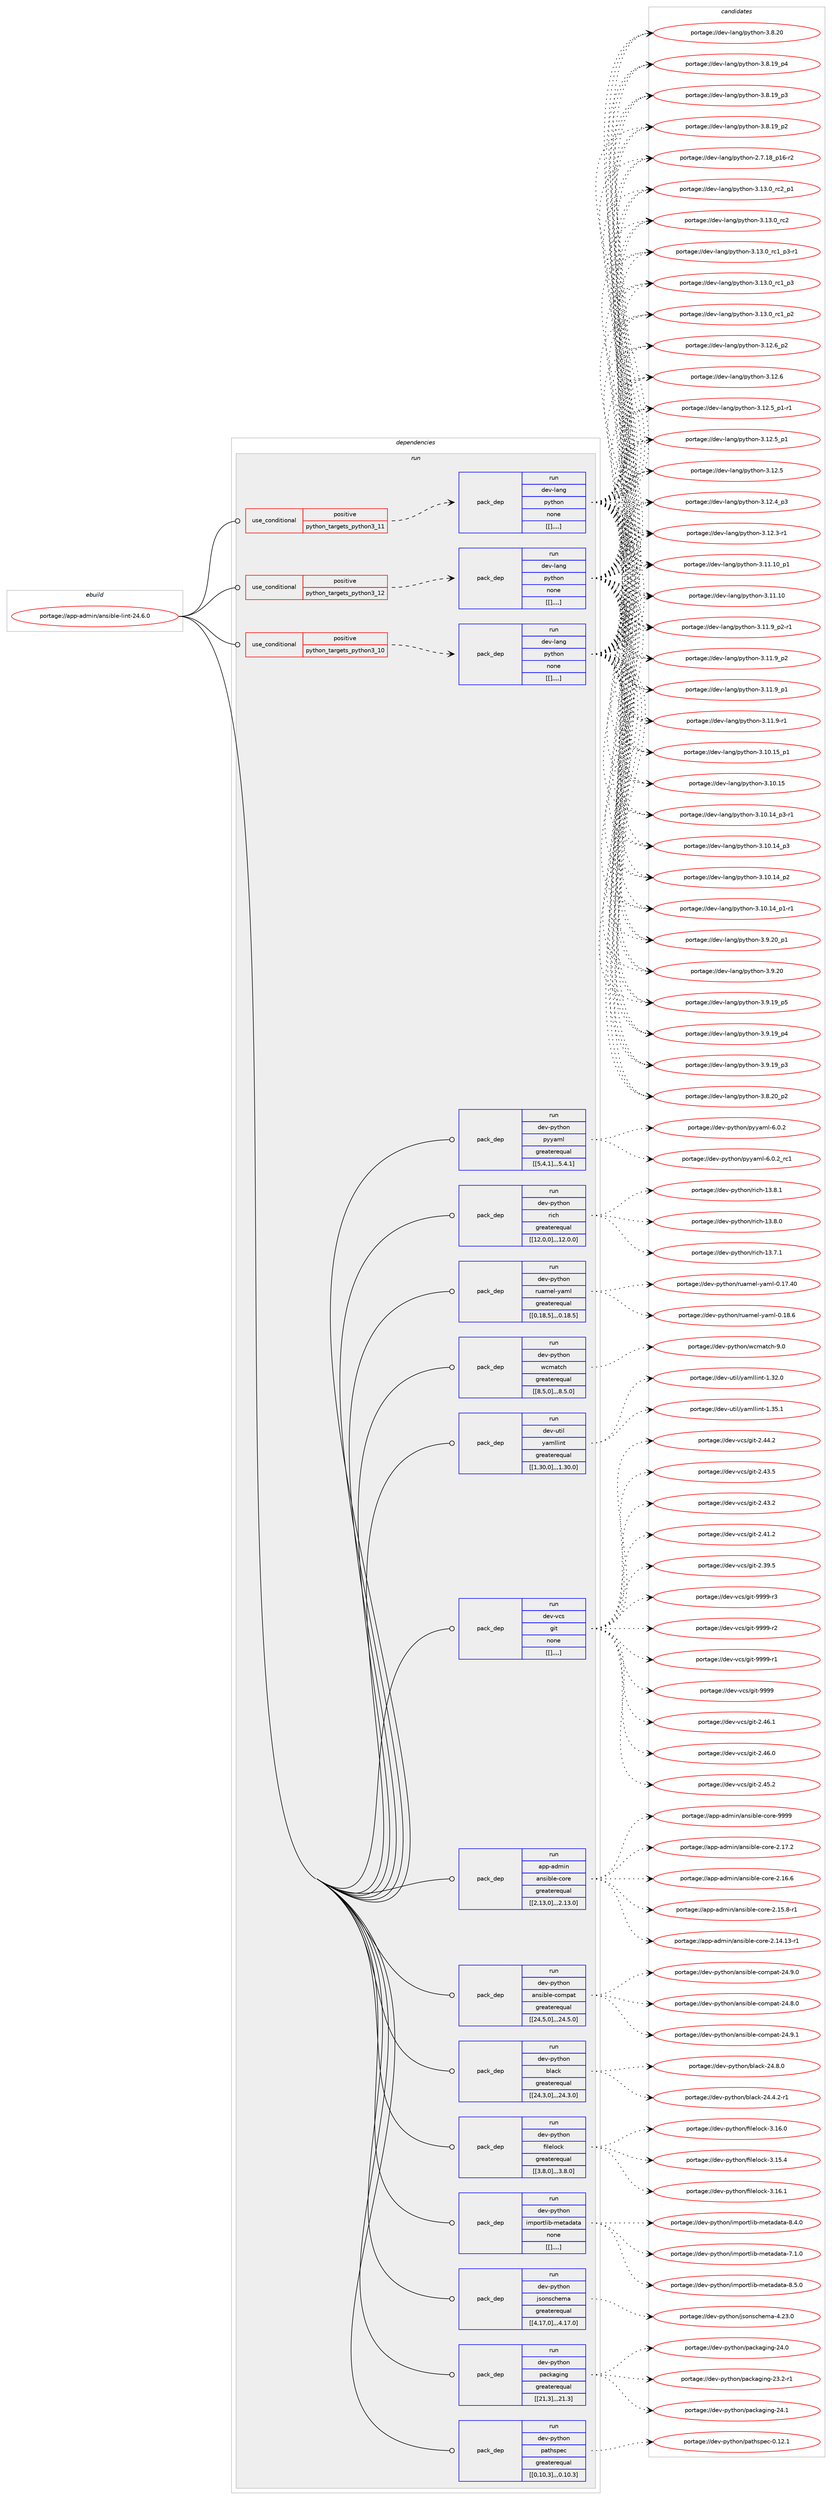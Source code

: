 digraph prolog {

# *************
# Graph options
# *************

newrank=true;
concentrate=true;
compound=true;
graph [rankdir=LR,fontname=Helvetica,fontsize=10,ranksep=1.5];#, ranksep=2.5, nodesep=0.2];
edge  [arrowhead=vee];
node  [fontname=Helvetica,fontsize=10];

# **********
# The ebuild
# **********

subgraph cluster_leftcol {
color=gray;
label=<<i>ebuild</i>>;
id [label="portage://app-admin/ansible-lint-24.6.0", color=red, width=4, href="../app-admin/ansible-lint-24.6.0.svg"];
}

# ****************
# The dependencies
# ****************

subgraph cluster_midcol {
color=gray;
label=<<i>dependencies</i>>;
subgraph cluster_compile {
fillcolor="#eeeeee";
style=filled;
label=<<i>compile</i>>;
}
subgraph cluster_compileandrun {
fillcolor="#eeeeee";
style=filled;
label=<<i>compile and run</i>>;
}
subgraph cluster_run {
fillcolor="#eeeeee";
style=filled;
label=<<i>run</i>>;
subgraph cond315 {
dependency1593 [label=<<TABLE BORDER="0" CELLBORDER="1" CELLSPACING="0" CELLPADDING="4"><TR><TD ROWSPAN="3" CELLPADDING="10">use_conditional</TD></TR><TR><TD>positive</TD></TR><TR><TD>python_targets_python3_10</TD></TR></TABLE>>, shape=none, color=red];
subgraph pack1275 {
dependency1594 [label=<<TABLE BORDER="0" CELLBORDER="1" CELLSPACING="0" CELLPADDING="4" WIDTH="220"><TR><TD ROWSPAN="6" CELLPADDING="30">pack_dep</TD></TR><TR><TD WIDTH="110">run</TD></TR><TR><TD>dev-lang</TD></TR><TR><TD>python</TD></TR><TR><TD>none</TD></TR><TR><TD>[[],,,,]</TD></TR></TABLE>>, shape=none, color=blue];
}
dependency1593:e -> dependency1594:w [weight=20,style="dashed",arrowhead="vee"];
}
id:e -> dependency1593:w [weight=20,style="solid",arrowhead="odot"];
subgraph cond316 {
dependency1595 [label=<<TABLE BORDER="0" CELLBORDER="1" CELLSPACING="0" CELLPADDING="4"><TR><TD ROWSPAN="3" CELLPADDING="10">use_conditional</TD></TR><TR><TD>positive</TD></TR><TR><TD>python_targets_python3_11</TD></TR></TABLE>>, shape=none, color=red];
subgraph pack1276 {
dependency1596 [label=<<TABLE BORDER="0" CELLBORDER="1" CELLSPACING="0" CELLPADDING="4" WIDTH="220"><TR><TD ROWSPAN="6" CELLPADDING="30">pack_dep</TD></TR><TR><TD WIDTH="110">run</TD></TR><TR><TD>dev-lang</TD></TR><TR><TD>python</TD></TR><TR><TD>none</TD></TR><TR><TD>[[],,,,]</TD></TR></TABLE>>, shape=none, color=blue];
}
dependency1595:e -> dependency1596:w [weight=20,style="dashed",arrowhead="vee"];
}
id:e -> dependency1595:w [weight=20,style="solid",arrowhead="odot"];
subgraph cond317 {
dependency1597 [label=<<TABLE BORDER="0" CELLBORDER="1" CELLSPACING="0" CELLPADDING="4"><TR><TD ROWSPAN="3" CELLPADDING="10">use_conditional</TD></TR><TR><TD>positive</TD></TR><TR><TD>python_targets_python3_12</TD></TR></TABLE>>, shape=none, color=red];
subgraph pack1277 {
dependency1598 [label=<<TABLE BORDER="0" CELLBORDER="1" CELLSPACING="0" CELLPADDING="4" WIDTH="220"><TR><TD ROWSPAN="6" CELLPADDING="30">pack_dep</TD></TR><TR><TD WIDTH="110">run</TD></TR><TR><TD>dev-lang</TD></TR><TR><TD>python</TD></TR><TR><TD>none</TD></TR><TR><TD>[[],,,,]</TD></TR></TABLE>>, shape=none, color=blue];
}
dependency1597:e -> dependency1598:w [weight=20,style="dashed",arrowhead="vee"];
}
id:e -> dependency1597:w [weight=20,style="solid",arrowhead="odot"];
subgraph pack1278 {
dependency1599 [label=<<TABLE BORDER="0" CELLBORDER="1" CELLSPACING="0" CELLPADDING="4" WIDTH="220"><TR><TD ROWSPAN="6" CELLPADDING="30">pack_dep</TD></TR><TR><TD WIDTH="110">run</TD></TR><TR><TD>app-admin</TD></TR><TR><TD>ansible-core</TD></TR><TR><TD>greaterequal</TD></TR><TR><TD>[[2,13,0],,,2.13.0]</TD></TR></TABLE>>, shape=none, color=blue];
}
id:e -> dependency1599:w [weight=20,style="solid",arrowhead="odot"];
subgraph pack1279 {
dependency1600 [label=<<TABLE BORDER="0" CELLBORDER="1" CELLSPACING="0" CELLPADDING="4" WIDTH="220"><TR><TD ROWSPAN="6" CELLPADDING="30">pack_dep</TD></TR><TR><TD WIDTH="110">run</TD></TR><TR><TD>dev-python</TD></TR><TR><TD>ansible-compat</TD></TR><TR><TD>greaterequal</TD></TR><TR><TD>[[24,5,0],,,24.5.0]</TD></TR></TABLE>>, shape=none, color=blue];
}
id:e -> dependency1600:w [weight=20,style="solid",arrowhead="odot"];
subgraph pack1280 {
dependency1601 [label=<<TABLE BORDER="0" CELLBORDER="1" CELLSPACING="0" CELLPADDING="4" WIDTH="220"><TR><TD ROWSPAN="6" CELLPADDING="30">pack_dep</TD></TR><TR><TD WIDTH="110">run</TD></TR><TR><TD>dev-python</TD></TR><TR><TD>black</TD></TR><TR><TD>greaterequal</TD></TR><TR><TD>[[24,3,0],,,24.3.0]</TD></TR></TABLE>>, shape=none, color=blue];
}
id:e -> dependency1601:w [weight=20,style="solid",arrowhead="odot"];
subgraph pack1281 {
dependency1602 [label=<<TABLE BORDER="0" CELLBORDER="1" CELLSPACING="0" CELLPADDING="4" WIDTH="220"><TR><TD ROWSPAN="6" CELLPADDING="30">pack_dep</TD></TR><TR><TD WIDTH="110">run</TD></TR><TR><TD>dev-python</TD></TR><TR><TD>filelock</TD></TR><TR><TD>greaterequal</TD></TR><TR><TD>[[3,8,0],,,3.8.0]</TD></TR></TABLE>>, shape=none, color=blue];
}
id:e -> dependency1602:w [weight=20,style="solid",arrowhead="odot"];
subgraph pack1282 {
dependency1603 [label=<<TABLE BORDER="0" CELLBORDER="1" CELLSPACING="0" CELLPADDING="4" WIDTH="220"><TR><TD ROWSPAN="6" CELLPADDING="30">pack_dep</TD></TR><TR><TD WIDTH="110">run</TD></TR><TR><TD>dev-python</TD></TR><TR><TD>importlib-metadata</TD></TR><TR><TD>none</TD></TR><TR><TD>[[],,,,]</TD></TR></TABLE>>, shape=none, color=blue];
}
id:e -> dependency1603:w [weight=20,style="solid",arrowhead="odot"];
subgraph pack1283 {
dependency1604 [label=<<TABLE BORDER="0" CELLBORDER="1" CELLSPACING="0" CELLPADDING="4" WIDTH="220"><TR><TD ROWSPAN="6" CELLPADDING="30">pack_dep</TD></TR><TR><TD WIDTH="110">run</TD></TR><TR><TD>dev-python</TD></TR><TR><TD>jsonschema</TD></TR><TR><TD>greaterequal</TD></TR><TR><TD>[[4,17,0],,,4.17.0]</TD></TR></TABLE>>, shape=none, color=blue];
}
id:e -> dependency1604:w [weight=20,style="solid",arrowhead="odot"];
subgraph pack1284 {
dependency1605 [label=<<TABLE BORDER="0" CELLBORDER="1" CELLSPACING="0" CELLPADDING="4" WIDTH="220"><TR><TD ROWSPAN="6" CELLPADDING="30">pack_dep</TD></TR><TR><TD WIDTH="110">run</TD></TR><TR><TD>dev-python</TD></TR><TR><TD>packaging</TD></TR><TR><TD>greaterequal</TD></TR><TR><TD>[[21,3],,,21.3]</TD></TR></TABLE>>, shape=none, color=blue];
}
id:e -> dependency1605:w [weight=20,style="solid",arrowhead="odot"];
subgraph pack1285 {
dependency1606 [label=<<TABLE BORDER="0" CELLBORDER="1" CELLSPACING="0" CELLPADDING="4" WIDTH="220"><TR><TD ROWSPAN="6" CELLPADDING="30">pack_dep</TD></TR><TR><TD WIDTH="110">run</TD></TR><TR><TD>dev-python</TD></TR><TR><TD>pathspec</TD></TR><TR><TD>greaterequal</TD></TR><TR><TD>[[0,10,3],,,0.10.3]</TD></TR></TABLE>>, shape=none, color=blue];
}
id:e -> dependency1606:w [weight=20,style="solid",arrowhead="odot"];
subgraph pack1286 {
dependency1607 [label=<<TABLE BORDER="0" CELLBORDER="1" CELLSPACING="0" CELLPADDING="4" WIDTH="220"><TR><TD ROWSPAN="6" CELLPADDING="30">pack_dep</TD></TR><TR><TD WIDTH="110">run</TD></TR><TR><TD>dev-python</TD></TR><TR><TD>pyyaml</TD></TR><TR><TD>greaterequal</TD></TR><TR><TD>[[5,4,1],,,5.4.1]</TD></TR></TABLE>>, shape=none, color=blue];
}
id:e -> dependency1607:w [weight=20,style="solid",arrowhead="odot"];
subgraph pack1287 {
dependency1608 [label=<<TABLE BORDER="0" CELLBORDER="1" CELLSPACING="0" CELLPADDING="4" WIDTH="220"><TR><TD ROWSPAN="6" CELLPADDING="30">pack_dep</TD></TR><TR><TD WIDTH="110">run</TD></TR><TR><TD>dev-python</TD></TR><TR><TD>rich</TD></TR><TR><TD>greaterequal</TD></TR><TR><TD>[[12,0,0],,,12.0.0]</TD></TR></TABLE>>, shape=none, color=blue];
}
id:e -> dependency1608:w [weight=20,style="solid",arrowhead="odot"];
subgraph pack1288 {
dependency1609 [label=<<TABLE BORDER="0" CELLBORDER="1" CELLSPACING="0" CELLPADDING="4" WIDTH="220"><TR><TD ROWSPAN="6" CELLPADDING="30">pack_dep</TD></TR><TR><TD WIDTH="110">run</TD></TR><TR><TD>dev-python</TD></TR><TR><TD>ruamel-yaml</TD></TR><TR><TD>greaterequal</TD></TR><TR><TD>[[0,18,5],,,0.18.5]</TD></TR></TABLE>>, shape=none, color=blue];
}
id:e -> dependency1609:w [weight=20,style="solid",arrowhead="odot"];
subgraph pack1289 {
dependency1610 [label=<<TABLE BORDER="0" CELLBORDER="1" CELLSPACING="0" CELLPADDING="4" WIDTH="220"><TR><TD ROWSPAN="6" CELLPADDING="30">pack_dep</TD></TR><TR><TD WIDTH="110">run</TD></TR><TR><TD>dev-python</TD></TR><TR><TD>wcmatch</TD></TR><TR><TD>greaterequal</TD></TR><TR><TD>[[8,5,0],,,8.5.0]</TD></TR></TABLE>>, shape=none, color=blue];
}
id:e -> dependency1610:w [weight=20,style="solid",arrowhead="odot"];
subgraph pack1290 {
dependency1611 [label=<<TABLE BORDER="0" CELLBORDER="1" CELLSPACING="0" CELLPADDING="4" WIDTH="220"><TR><TD ROWSPAN="6" CELLPADDING="30">pack_dep</TD></TR><TR><TD WIDTH="110">run</TD></TR><TR><TD>dev-util</TD></TR><TR><TD>yamllint</TD></TR><TR><TD>greaterequal</TD></TR><TR><TD>[[1,30,0],,,1.30.0]</TD></TR></TABLE>>, shape=none, color=blue];
}
id:e -> dependency1611:w [weight=20,style="solid",arrowhead="odot"];
subgraph pack1291 {
dependency1612 [label=<<TABLE BORDER="0" CELLBORDER="1" CELLSPACING="0" CELLPADDING="4" WIDTH="220"><TR><TD ROWSPAN="6" CELLPADDING="30">pack_dep</TD></TR><TR><TD WIDTH="110">run</TD></TR><TR><TD>dev-vcs</TD></TR><TR><TD>git</TD></TR><TR><TD>none</TD></TR><TR><TD>[[],,,,]</TD></TR></TABLE>>, shape=none, color=blue];
}
id:e -> dependency1612:w [weight=20,style="solid",arrowhead="odot"];
}
}

# **************
# The candidates
# **************

subgraph cluster_choices {
rank=same;
color=gray;
label=<<i>candidates</i>>;

subgraph choice1275 {
color=black;
nodesep=1;
choice100101118451089711010347112121116104111110455146495146489511499509511249 [label="portage://dev-lang/python-3.13.0_rc2_p1", color=red, width=4,href="../dev-lang/python-3.13.0_rc2_p1.svg"];
choice10010111845108971101034711212111610411111045514649514648951149950 [label="portage://dev-lang/python-3.13.0_rc2", color=red, width=4,href="../dev-lang/python-3.13.0_rc2.svg"];
choice1001011184510897110103471121211161041111104551464951464895114994995112514511449 [label="portage://dev-lang/python-3.13.0_rc1_p3-r1", color=red, width=4,href="../dev-lang/python-3.13.0_rc1_p3-r1.svg"];
choice100101118451089711010347112121116104111110455146495146489511499499511251 [label="portage://dev-lang/python-3.13.0_rc1_p3", color=red, width=4,href="../dev-lang/python-3.13.0_rc1_p3.svg"];
choice100101118451089711010347112121116104111110455146495146489511499499511250 [label="portage://dev-lang/python-3.13.0_rc1_p2", color=red, width=4,href="../dev-lang/python-3.13.0_rc1_p2.svg"];
choice100101118451089711010347112121116104111110455146495046549511250 [label="portage://dev-lang/python-3.12.6_p2", color=red, width=4,href="../dev-lang/python-3.12.6_p2.svg"];
choice10010111845108971101034711212111610411111045514649504654 [label="portage://dev-lang/python-3.12.6", color=red, width=4,href="../dev-lang/python-3.12.6.svg"];
choice1001011184510897110103471121211161041111104551464950465395112494511449 [label="portage://dev-lang/python-3.12.5_p1-r1", color=red, width=4,href="../dev-lang/python-3.12.5_p1-r1.svg"];
choice100101118451089711010347112121116104111110455146495046539511249 [label="portage://dev-lang/python-3.12.5_p1", color=red, width=4,href="../dev-lang/python-3.12.5_p1.svg"];
choice10010111845108971101034711212111610411111045514649504653 [label="portage://dev-lang/python-3.12.5", color=red, width=4,href="../dev-lang/python-3.12.5.svg"];
choice100101118451089711010347112121116104111110455146495046529511251 [label="portage://dev-lang/python-3.12.4_p3", color=red, width=4,href="../dev-lang/python-3.12.4_p3.svg"];
choice100101118451089711010347112121116104111110455146495046514511449 [label="portage://dev-lang/python-3.12.3-r1", color=red, width=4,href="../dev-lang/python-3.12.3-r1.svg"];
choice10010111845108971101034711212111610411111045514649494649489511249 [label="portage://dev-lang/python-3.11.10_p1", color=red, width=4,href="../dev-lang/python-3.11.10_p1.svg"];
choice1001011184510897110103471121211161041111104551464949464948 [label="portage://dev-lang/python-3.11.10", color=red, width=4,href="../dev-lang/python-3.11.10.svg"];
choice1001011184510897110103471121211161041111104551464949465795112504511449 [label="portage://dev-lang/python-3.11.9_p2-r1", color=red, width=4,href="../dev-lang/python-3.11.9_p2-r1.svg"];
choice100101118451089711010347112121116104111110455146494946579511250 [label="portage://dev-lang/python-3.11.9_p2", color=red, width=4,href="../dev-lang/python-3.11.9_p2.svg"];
choice100101118451089711010347112121116104111110455146494946579511249 [label="portage://dev-lang/python-3.11.9_p1", color=red, width=4,href="../dev-lang/python-3.11.9_p1.svg"];
choice100101118451089711010347112121116104111110455146494946574511449 [label="portage://dev-lang/python-3.11.9-r1", color=red, width=4,href="../dev-lang/python-3.11.9-r1.svg"];
choice10010111845108971101034711212111610411111045514649484649539511249 [label="portage://dev-lang/python-3.10.15_p1", color=red, width=4,href="../dev-lang/python-3.10.15_p1.svg"];
choice1001011184510897110103471121211161041111104551464948464953 [label="portage://dev-lang/python-3.10.15", color=red, width=4,href="../dev-lang/python-3.10.15.svg"];
choice100101118451089711010347112121116104111110455146494846495295112514511449 [label="portage://dev-lang/python-3.10.14_p3-r1", color=red, width=4,href="../dev-lang/python-3.10.14_p3-r1.svg"];
choice10010111845108971101034711212111610411111045514649484649529511251 [label="portage://dev-lang/python-3.10.14_p3", color=red, width=4,href="../dev-lang/python-3.10.14_p3.svg"];
choice10010111845108971101034711212111610411111045514649484649529511250 [label="portage://dev-lang/python-3.10.14_p2", color=red, width=4,href="../dev-lang/python-3.10.14_p2.svg"];
choice100101118451089711010347112121116104111110455146494846495295112494511449 [label="portage://dev-lang/python-3.10.14_p1-r1", color=red, width=4,href="../dev-lang/python-3.10.14_p1-r1.svg"];
choice100101118451089711010347112121116104111110455146574650489511249 [label="portage://dev-lang/python-3.9.20_p1", color=red, width=4,href="../dev-lang/python-3.9.20_p1.svg"];
choice10010111845108971101034711212111610411111045514657465048 [label="portage://dev-lang/python-3.9.20", color=red, width=4,href="../dev-lang/python-3.9.20.svg"];
choice100101118451089711010347112121116104111110455146574649579511253 [label="portage://dev-lang/python-3.9.19_p5", color=red, width=4,href="../dev-lang/python-3.9.19_p5.svg"];
choice100101118451089711010347112121116104111110455146574649579511252 [label="portage://dev-lang/python-3.9.19_p4", color=red, width=4,href="../dev-lang/python-3.9.19_p4.svg"];
choice100101118451089711010347112121116104111110455146574649579511251 [label="portage://dev-lang/python-3.9.19_p3", color=red, width=4,href="../dev-lang/python-3.9.19_p3.svg"];
choice100101118451089711010347112121116104111110455146564650489511250 [label="portage://dev-lang/python-3.8.20_p2", color=red, width=4,href="../dev-lang/python-3.8.20_p2.svg"];
choice10010111845108971101034711212111610411111045514656465048 [label="portage://dev-lang/python-3.8.20", color=red, width=4,href="../dev-lang/python-3.8.20.svg"];
choice100101118451089711010347112121116104111110455146564649579511252 [label="portage://dev-lang/python-3.8.19_p4", color=red, width=4,href="../dev-lang/python-3.8.19_p4.svg"];
choice100101118451089711010347112121116104111110455146564649579511251 [label="portage://dev-lang/python-3.8.19_p3", color=red, width=4,href="../dev-lang/python-3.8.19_p3.svg"];
choice100101118451089711010347112121116104111110455146564649579511250 [label="portage://dev-lang/python-3.8.19_p2", color=red, width=4,href="../dev-lang/python-3.8.19_p2.svg"];
choice100101118451089711010347112121116104111110455046554649569511249544511450 [label="portage://dev-lang/python-2.7.18_p16-r2", color=red, width=4,href="../dev-lang/python-2.7.18_p16-r2.svg"];
dependency1594:e -> choice100101118451089711010347112121116104111110455146495146489511499509511249:w [style=dotted,weight="100"];
dependency1594:e -> choice10010111845108971101034711212111610411111045514649514648951149950:w [style=dotted,weight="100"];
dependency1594:e -> choice1001011184510897110103471121211161041111104551464951464895114994995112514511449:w [style=dotted,weight="100"];
dependency1594:e -> choice100101118451089711010347112121116104111110455146495146489511499499511251:w [style=dotted,weight="100"];
dependency1594:e -> choice100101118451089711010347112121116104111110455146495146489511499499511250:w [style=dotted,weight="100"];
dependency1594:e -> choice100101118451089711010347112121116104111110455146495046549511250:w [style=dotted,weight="100"];
dependency1594:e -> choice10010111845108971101034711212111610411111045514649504654:w [style=dotted,weight="100"];
dependency1594:e -> choice1001011184510897110103471121211161041111104551464950465395112494511449:w [style=dotted,weight="100"];
dependency1594:e -> choice100101118451089711010347112121116104111110455146495046539511249:w [style=dotted,weight="100"];
dependency1594:e -> choice10010111845108971101034711212111610411111045514649504653:w [style=dotted,weight="100"];
dependency1594:e -> choice100101118451089711010347112121116104111110455146495046529511251:w [style=dotted,weight="100"];
dependency1594:e -> choice100101118451089711010347112121116104111110455146495046514511449:w [style=dotted,weight="100"];
dependency1594:e -> choice10010111845108971101034711212111610411111045514649494649489511249:w [style=dotted,weight="100"];
dependency1594:e -> choice1001011184510897110103471121211161041111104551464949464948:w [style=dotted,weight="100"];
dependency1594:e -> choice1001011184510897110103471121211161041111104551464949465795112504511449:w [style=dotted,weight="100"];
dependency1594:e -> choice100101118451089711010347112121116104111110455146494946579511250:w [style=dotted,weight="100"];
dependency1594:e -> choice100101118451089711010347112121116104111110455146494946579511249:w [style=dotted,weight="100"];
dependency1594:e -> choice100101118451089711010347112121116104111110455146494946574511449:w [style=dotted,weight="100"];
dependency1594:e -> choice10010111845108971101034711212111610411111045514649484649539511249:w [style=dotted,weight="100"];
dependency1594:e -> choice1001011184510897110103471121211161041111104551464948464953:w [style=dotted,weight="100"];
dependency1594:e -> choice100101118451089711010347112121116104111110455146494846495295112514511449:w [style=dotted,weight="100"];
dependency1594:e -> choice10010111845108971101034711212111610411111045514649484649529511251:w [style=dotted,weight="100"];
dependency1594:e -> choice10010111845108971101034711212111610411111045514649484649529511250:w [style=dotted,weight="100"];
dependency1594:e -> choice100101118451089711010347112121116104111110455146494846495295112494511449:w [style=dotted,weight="100"];
dependency1594:e -> choice100101118451089711010347112121116104111110455146574650489511249:w [style=dotted,weight="100"];
dependency1594:e -> choice10010111845108971101034711212111610411111045514657465048:w [style=dotted,weight="100"];
dependency1594:e -> choice100101118451089711010347112121116104111110455146574649579511253:w [style=dotted,weight="100"];
dependency1594:e -> choice100101118451089711010347112121116104111110455146574649579511252:w [style=dotted,weight="100"];
dependency1594:e -> choice100101118451089711010347112121116104111110455146574649579511251:w [style=dotted,weight="100"];
dependency1594:e -> choice100101118451089711010347112121116104111110455146564650489511250:w [style=dotted,weight="100"];
dependency1594:e -> choice10010111845108971101034711212111610411111045514656465048:w [style=dotted,weight="100"];
dependency1594:e -> choice100101118451089711010347112121116104111110455146564649579511252:w [style=dotted,weight="100"];
dependency1594:e -> choice100101118451089711010347112121116104111110455146564649579511251:w [style=dotted,weight="100"];
dependency1594:e -> choice100101118451089711010347112121116104111110455146564649579511250:w [style=dotted,weight="100"];
dependency1594:e -> choice100101118451089711010347112121116104111110455046554649569511249544511450:w [style=dotted,weight="100"];
}
subgraph choice1276 {
color=black;
nodesep=1;
choice100101118451089711010347112121116104111110455146495146489511499509511249 [label="portage://dev-lang/python-3.13.0_rc2_p1", color=red, width=4,href="../dev-lang/python-3.13.0_rc2_p1.svg"];
choice10010111845108971101034711212111610411111045514649514648951149950 [label="portage://dev-lang/python-3.13.0_rc2", color=red, width=4,href="../dev-lang/python-3.13.0_rc2.svg"];
choice1001011184510897110103471121211161041111104551464951464895114994995112514511449 [label="portage://dev-lang/python-3.13.0_rc1_p3-r1", color=red, width=4,href="../dev-lang/python-3.13.0_rc1_p3-r1.svg"];
choice100101118451089711010347112121116104111110455146495146489511499499511251 [label="portage://dev-lang/python-3.13.0_rc1_p3", color=red, width=4,href="../dev-lang/python-3.13.0_rc1_p3.svg"];
choice100101118451089711010347112121116104111110455146495146489511499499511250 [label="portage://dev-lang/python-3.13.0_rc1_p2", color=red, width=4,href="../dev-lang/python-3.13.0_rc1_p2.svg"];
choice100101118451089711010347112121116104111110455146495046549511250 [label="portage://dev-lang/python-3.12.6_p2", color=red, width=4,href="../dev-lang/python-3.12.6_p2.svg"];
choice10010111845108971101034711212111610411111045514649504654 [label="portage://dev-lang/python-3.12.6", color=red, width=4,href="../dev-lang/python-3.12.6.svg"];
choice1001011184510897110103471121211161041111104551464950465395112494511449 [label="portage://dev-lang/python-3.12.5_p1-r1", color=red, width=4,href="../dev-lang/python-3.12.5_p1-r1.svg"];
choice100101118451089711010347112121116104111110455146495046539511249 [label="portage://dev-lang/python-3.12.5_p1", color=red, width=4,href="../dev-lang/python-3.12.5_p1.svg"];
choice10010111845108971101034711212111610411111045514649504653 [label="portage://dev-lang/python-3.12.5", color=red, width=4,href="../dev-lang/python-3.12.5.svg"];
choice100101118451089711010347112121116104111110455146495046529511251 [label="portage://dev-lang/python-3.12.4_p3", color=red, width=4,href="../dev-lang/python-3.12.4_p3.svg"];
choice100101118451089711010347112121116104111110455146495046514511449 [label="portage://dev-lang/python-3.12.3-r1", color=red, width=4,href="../dev-lang/python-3.12.3-r1.svg"];
choice10010111845108971101034711212111610411111045514649494649489511249 [label="portage://dev-lang/python-3.11.10_p1", color=red, width=4,href="../dev-lang/python-3.11.10_p1.svg"];
choice1001011184510897110103471121211161041111104551464949464948 [label="portage://dev-lang/python-3.11.10", color=red, width=4,href="../dev-lang/python-3.11.10.svg"];
choice1001011184510897110103471121211161041111104551464949465795112504511449 [label="portage://dev-lang/python-3.11.9_p2-r1", color=red, width=4,href="../dev-lang/python-3.11.9_p2-r1.svg"];
choice100101118451089711010347112121116104111110455146494946579511250 [label="portage://dev-lang/python-3.11.9_p2", color=red, width=4,href="../dev-lang/python-3.11.9_p2.svg"];
choice100101118451089711010347112121116104111110455146494946579511249 [label="portage://dev-lang/python-3.11.9_p1", color=red, width=4,href="../dev-lang/python-3.11.9_p1.svg"];
choice100101118451089711010347112121116104111110455146494946574511449 [label="portage://dev-lang/python-3.11.9-r1", color=red, width=4,href="../dev-lang/python-3.11.9-r1.svg"];
choice10010111845108971101034711212111610411111045514649484649539511249 [label="portage://dev-lang/python-3.10.15_p1", color=red, width=4,href="../dev-lang/python-3.10.15_p1.svg"];
choice1001011184510897110103471121211161041111104551464948464953 [label="portage://dev-lang/python-3.10.15", color=red, width=4,href="../dev-lang/python-3.10.15.svg"];
choice100101118451089711010347112121116104111110455146494846495295112514511449 [label="portage://dev-lang/python-3.10.14_p3-r1", color=red, width=4,href="../dev-lang/python-3.10.14_p3-r1.svg"];
choice10010111845108971101034711212111610411111045514649484649529511251 [label="portage://dev-lang/python-3.10.14_p3", color=red, width=4,href="../dev-lang/python-3.10.14_p3.svg"];
choice10010111845108971101034711212111610411111045514649484649529511250 [label="portage://dev-lang/python-3.10.14_p2", color=red, width=4,href="../dev-lang/python-3.10.14_p2.svg"];
choice100101118451089711010347112121116104111110455146494846495295112494511449 [label="portage://dev-lang/python-3.10.14_p1-r1", color=red, width=4,href="../dev-lang/python-3.10.14_p1-r1.svg"];
choice100101118451089711010347112121116104111110455146574650489511249 [label="portage://dev-lang/python-3.9.20_p1", color=red, width=4,href="../dev-lang/python-3.9.20_p1.svg"];
choice10010111845108971101034711212111610411111045514657465048 [label="portage://dev-lang/python-3.9.20", color=red, width=4,href="../dev-lang/python-3.9.20.svg"];
choice100101118451089711010347112121116104111110455146574649579511253 [label="portage://dev-lang/python-3.9.19_p5", color=red, width=4,href="../dev-lang/python-3.9.19_p5.svg"];
choice100101118451089711010347112121116104111110455146574649579511252 [label="portage://dev-lang/python-3.9.19_p4", color=red, width=4,href="../dev-lang/python-3.9.19_p4.svg"];
choice100101118451089711010347112121116104111110455146574649579511251 [label="portage://dev-lang/python-3.9.19_p3", color=red, width=4,href="../dev-lang/python-3.9.19_p3.svg"];
choice100101118451089711010347112121116104111110455146564650489511250 [label="portage://dev-lang/python-3.8.20_p2", color=red, width=4,href="../dev-lang/python-3.8.20_p2.svg"];
choice10010111845108971101034711212111610411111045514656465048 [label="portage://dev-lang/python-3.8.20", color=red, width=4,href="../dev-lang/python-3.8.20.svg"];
choice100101118451089711010347112121116104111110455146564649579511252 [label="portage://dev-lang/python-3.8.19_p4", color=red, width=4,href="../dev-lang/python-3.8.19_p4.svg"];
choice100101118451089711010347112121116104111110455146564649579511251 [label="portage://dev-lang/python-3.8.19_p3", color=red, width=4,href="../dev-lang/python-3.8.19_p3.svg"];
choice100101118451089711010347112121116104111110455146564649579511250 [label="portage://dev-lang/python-3.8.19_p2", color=red, width=4,href="../dev-lang/python-3.8.19_p2.svg"];
choice100101118451089711010347112121116104111110455046554649569511249544511450 [label="portage://dev-lang/python-2.7.18_p16-r2", color=red, width=4,href="../dev-lang/python-2.7.18_p16-r2.svg"];
dependency1596:e -> choice100101118451089711010347112121116104111110455146495146489511499509511249:w [style=dotted,weight="100"];
dependency1596:e -> choice10010111845108971101034711212111610411111045514649514648951149950:w [style=dotted,weight="100"];
dependency1596:e -> choice1001011184510897110103471121211161041111104551464951464895114994995112514511449:w [style=dotted,weight="100"];
dependency1596:e -> choice100101118451089711010347112121116104111110455146495146489511499499511251:w [style=dotted,weight="100"];
dependency1596:e -> choice100101118451089711010347112121116104111110455146495146489511499499511250:w [style=dotted,weight="100"];
dependency1596:e -> choice100101118451089711010347112121116104111110455146495046549511250:w [style=dotted,weight="100"];
dependency1596:e -> choice10010111845108971101034711212111610411111045514649504654:w [style=dotted,weight="100"];
dependency1596:e -> choice1001011184510897110103471121211161041111104551464950465395112494511449:w [style=dotted,weight="100"];
dependency1596:e -> choice100101118451089711010347112121116104111110455146495046539511249:w [style=dotted,weight="100"];
dependency1596:e -> choice10010111845108971101034711212111610411111045514649504653:w [style=dotted,weight="100"];
dependency1596:e -> choice100101118451089711010347112121116104111110455146495046529511251:w [style=dotted,weight="100"];
dependency1596:e -> choice100101118451089711010347112121116104111110455146495046514511449:w [style=dotted,weight="100"];
dependency1596:e -> choice10010111845108971101034711212111610411111045514649494649489511249:w [style=dotted,weight="100"];
dependency1596:e -> choice1001011184510897110103471121211161041111104551464949464948:w [style=dotted,weight="100"];
dependency1596:e -> choice1001011184510897110103471121211161041111104551464949465795112504511449:w [style=dotted,weight="100"];
dependency1596:e -> choice100101118451089711010347112121116104111110455146494946579511250:w [style=dotted,weight="100"];
dependency1596:e -> choice100101118451089711010347112121116104111110455146494946579511249:w [style=dotted,weight="100"];
dependency1596:e -> choice100101118451089711010347112121116104111110455146494946574511449:w [style=dotted,weight="100"];
dependency1596:e -> choice10010111845108971101034711212111610411111045514649484649539511249:w [style=dotted,weight="100"];
dependency1596:e -> choice1001011184510897110103471121211161041111104551464948464953:w [style=dotted,weight="100"];
dependency1596:e -> choice100101118451089711010347112121116104111110455146494846495295112514511449:w [style=dotted,weight="100"];
dependency1596:e -> choice10010111845108971101034711212111610411111045514649484649529511251:w [style=dotted,weight="100"];
dependency1596:e -> choice10010111845108971101034711212111610411111045514649484649529511250:w [style=dotted,weight="100"];
dependency1596:e -> choice100101118451089711010347112121116104111110455146494846495295112494511449:w [style=dotted,weight="100"];
dependency1596:e -> choice100101118451089711010347112121116104111110455146574650489511249:w [style=dotted,weight="100"];
dependency1596:e -> choice10010111845108971101034711212111610411111045514657465048:w [style=dotted,weight="100"];
dependency1596:e -> choice100101118451089711010347112121116104111110455146574649579511253:w [style=dotted,weight="100"];
dependency1596:e -> choice100101118451089711010347112121116104111110455146574649579511252:w [style=dotted,weight="100"];
dependency1596:e -> choice100101118451089711010347112121116104111110455146574649579511251:w [style=dotted,weight="100"];
dependency1596:e -> choice100101118451089711010347112121116104111110455146564650489511250:w [style=dotted,weight="100"];
dependency1596:e -> choice10010111845108971101034711212111610411111045514656465048:w [style=dotted,weight="100"];
dependency1596:e -> choice100101118451089711010347112121116104111110455146564649579511252:w [style=dotted,weight="100"];
dependency1596:e -> choice100101118451089711010347112121116104111110455146564649579511251:w [style=dotted,weight="100"];
dependency1596:e -> choice100101118451089711010347112121116104111110455146564649579511250:w [style=dotted,weight="100"];
dependency1596:e -> choice100101118451089711010347112121116104111110455046554649569511249544511450:w [style=dotted,weight="100"];
}
subgraph choice1277 {
color=black;
nodesep=1;
choice100101118451089711010347112121116104111110455146495146489511499509511249 [label="portage://dev-lang/python-3.13.0_rc2_p1", color=red, width=4,href="../dev-lang/python-3.13.0_rc2_p1.svg"];
choice10010111845108971101034711212111610411111045514649514648951149950 [label="portage://dev-lang/python-3.13.0_rc2", color=red, width=4,href="../dev-lang/python-3.13.0_rc2.svg"];
choice1001011184510897110103471121211161041111104551464951464895114994995112514511449 [label="portage://dev-lang/python-3.13.0_rc1_p3-r1", color=red, width=4,href="../dev-lang/python-3.13.0_rc1_p3-r1.svg"];
choice100101118451089711010347112121116104111110455146495146489511499499511251 [label="portage://dev-lang/python-3.13.0_rc1_p3", color=red, width=4,href="../dev-lang/python-3.13.0_rc1_p3.svg"];
choice100101118451089711010347112121116104111110455146495146489511499499511250 [label="portage://dev-lang/python-3.13.0_rc1_p2", color=red, width=4,href="../dev-lang/python-3.13.0_rc1_p2.svg"];
choice100101118451089711010347112121116104111110455146495046549511250 [label="portage://dev-lang/python-3.12.6_p2", color=red, width=4,href="../dev-lang/python-3.12.6_p2.svg"];
choice10010111845108971101034711212111610411111045514649504654 [label="portage://dev-lang/python-3.12.6", color=red, width=4,href="../dev-lang/python-3.12.6.svg"];
choice1001011184510897110103471121211161041111104551464950465395112494511449 [label="portage://dev-lang/python-3.12.5_p1-r1", color=red, width=4,href="../dev-lang/python-3.12.5_p1-r1.svg"];
choice100101118451089711010347112121116104111110455146495046539511249 [label="portage://dev-lang/python-3.12.5_p1", color=red, width=4,href="../dev-lang/python-3.12.5_p1.svg"];
choice10010111845108971101034711212111610411111045514649504653 [label="portage://dev-lang/python-3.12.5", color=red, width=4,href="../dev-lang/python-3.12.5.svg"];
choice100101118451089711010347112121116104111110455146495046529511251 [label="portage://dev-lang/python-3.12.4_p3", color=red, width=4,href="../dev-lang/python-3.12.4_p3.svg"];
choice100101118451089711010347112121116104111110455146495046514511449 [label="portage://dev-lang/python-3.12.3-r1", color=red, width=4,href="../dev-lang/python-3.12.3-r1.svg"];
choice10010111845108971101034711212111610411111045514649494649489511249 [label="portage://dev-lang/python-3.11.10_p1", color=red, width=4,href="../dev-lang/python-3.11.10_p1.svg"];
choice1001011184510897110103471121211161041111104551464949464948 [label="portage://dev-lang/python-3.11.10", color=red, width=4,href="../dev-lang/python-3.11.10.svg"];
choice1001011184510897110103471121211161041111104551464949465795112504511449 [label="portage://dev-lang/python-3.11.9_p2-r1", color=red, width=4,href="../dev-lang/python-3.11.9_p2-r1.svg"];
choice100101118451089711010347112121116104111110455146494946579511250 [label="portage://dev-lang/python-3.11.9_p2", color=red, width=4,href="../dev-lang/python-3.11.9_p2.svg"];
choice100101118451089711010347112121116104111110455146494946579511249 [label="portage://dev-lang/python-3.11.9_p1", color=red, width=4,href="../dev-lang/python-3.11.9_p1.svg"];
choice100101118451089711010347112121116104111110455146494946574511449 [label="portage://dev-lang/python-3.11.9-r1", color=red, width=4,href="../dev-lang/python-3.11.9-r1.svg"];
choice10010111845108971101034711212111610411111045514649484649539511249 [label="portage://dev-lang/python-3.10.15_p1", color=red, width=4,href="../dev-lang/python-3.10.15_p1.svg"];
choice1001011184510897110103471121211161041111104551464948464953 [label="portage://dev-lang/python-3.10.15", color=red, width=4,href="../dev-lang/python-3.10.15.svg"];
choice100101118451089711010347112121116104111110455146494846495295112514511449 [label="portage://dev-lang/python-3.10.14_p3-r1", color=red, width=4,href="../dev-lang/python-3.10.14_p3-r1.svg"];
choice10010111845108971101034711212111610411111045514649484649529511251 [label="portage://dev-lang/python-3.10.14_p3", color=red, width=4,href="../dev-lang/python-3.10.14_p3.svg"];
choice10010111845108971101034711212111610411111045514649484649529511250 [label="portage://dev-lang/python-3.10.14_p2", color=red, width=4,href="../dev-lang/python-3.10.14_p2.svg"];
choice100101118451089711010347112121116104111110455146494846495295112494511449 [label="portage://dev-lang/python-3.10.14_p1-r1", color=red, width=4,href="../dev-lang/python-3.10.14_p1-r1.svg"];
choice100101118451089711010347112121116104111110455146574650489511249 [label="portage://dev-lang/python-3.9.20_p1", color=red, width=4,href="../dev-lang/python-3.9.20_p1.svg"];
choice10010111845108971101034711212111610411111045514657465048 [label="portage://dev-lang/python-3.9.20", color=red, width=4,href="../dev-lang/python-3.9.20.svg"];
choice100101118451089711010347112121116104111110455146574649579511253 [label="portage://dev-lang/python-3.9.19_p5", color=red, width=4,href="../dev-lang/python-3.9.19_p5.svg"];
choice100101118451089711010347112121116104111110455146574649579511252 [label="portage://dev-lang/python-3.9.19_p4", color=red, width=4,href="../dev-lang/python-3.9.19_p4.svg"];
choice100101118451089711010347112121116104111110455146574649579511251 [label="portage://dev-lang/python-3.9.19_p3", color=red, width=4,href="../dev-lang/python-3.9.19_p3.svg"];
choice100101118451089711010347112121116104111110455146564650489511250 [label="portage://dev-lang/python-3.8.20_p2", color=red, width=4,href="../dev-lang/python-3.8.20_p2.svg"];
choice10010111845108971101034711212111610411111045514656465048 [label="portage://dev-lang/python-3.8.20", color=red, width=4,href="../dev-lang/python-3.8.20.svg"];
choice100101118451089711010347112121116104111110455146564649579511252 [label="portage://dev-lang/python-3.8.19_p4", color=red, width=4,href="../dev-lang/python-3.8.19_p4.svg"];
choice100101118451089711010347112121116104111110455146564649579511251 [label="portage://dev-lang/python-3.8.19_p3", color=red, width=4,href="../dev-lang/python-3.8.19_p3.svg"];
choice100101118451089711010347112121116104111110455146564649579511250 [label="portage://dev-lang/python-3.8.19_p2", color=red, width=4,href="../dev-lang/python-3.8.19_p2.svg"];
choice100101118451089711010347112121116104111110455046554649569511249544511450 [label="portage://dev-lang/python-2.7.18_p16-r2", color=red, width=4,href="../dev-lang/python-2.7.18_p16-r2.svg"];
dependency1598:e -> choice100101118451089711010347112121116104111110455146495146489511499509511249:w [style=dotted,weight="100"];
dependency1598:e -> choice10010111845108971101034711212111610411111045514649514648951149950:w [style=dotted,weight="100"];
dependency1598:e -> choice1001011184510897110103471121211161041111104551464951464895114994995112514511449:w [style=dotted,weight="100"];
dependency1598:e -> choice100101118451089711010347112121116104111110455146495146489511499499511251:w [style=dotted,weight="100"];
dependency1598:e -> choice100101118451089711010347112121116104111110455146495146489511499499511250:w [style=dotted,weight="100"];
dependency1598:e -> choice100101118451089711010347112121116104111110455146495046549511250:w [style=dotted,weight="100"];
dependency1598:e -> choice10010111845108971101034711212111610411111045514649504654:w [style=dotted,weight="100"];
dependency1598:e -> choice1001011184510897110103471121211161041111104551464950465395112494511449:w [style=dotted,weight="100"];
dependency1598:e -> choice100101118451089711010347112121116104111110455146495046539511249:w [style=dotted,weight="100"];
dependency1598:e -> choice10010111845108971101034711212111610411111045514649504653:w [style=dotted,weight="100"];
dependency1598:e -> choice100101118451089711010347112121116104111110455146495046529511251:w [style=dotted,weight="100"];
dependency1598:e -> choice100101118451089711010347112121116104111110455146495046514511449:w [style=dotted,weight="100"];
dependency1598:e -> choice10010111845108971101034711212111610411111045514649494649489511249:w [style=dotted,weight="100"];
dependency1598:e -> choice1001011184510897110103471121211161041111104551464949464948:w [style=dotted,weight="100"];
dependency1598:e -> choice1001011184510897110103471121211161041111104551464949465795112504511449:w [style=dotted,weight="100"];
dependency1598:e -> choice100101118451089711010347112121116104111110455146494946579511250:w [style=dotted,weight="100"];
dependency1598:e -> choice100101118451089711010347112121116104111110455146494946579511249:w [style=dotted,weight="100"];
dependency1598:e -> choice100101118451089711010347112121116104111110455146494946574511449:w [style=dotted,weight="100"];
dependency1598:e -> choice10010111845108971101034711212111610411111045514649484649539511249:w [style=dotted,weight="100"];
dependency1598:e -> choice1001011184510897110103471121211161041111104551464948464953:w [style=dotted,weight="100"];
dependency1598:e -> choice100101118451089711010347112121116104111110455146494846495295112514511449:w [style=dotted,weight="100"];
dependency1598:e -> choice10010111845108971101034711212111610411111045514649484649529511251:w [style=dotted,weight="100"];
dependency1598:e -> choice10010111845108971101034711212111610411111045514649484649529511250:w [style=dotted,weight="100"];
dependency1598:e -> choice100101118451089711010347112121116104111110455146494846495295112494511449:w [style=dotted,weight="100"];
dependency1598:e -> choice100101118451089711010347112121116104111110455146574650489511249:w [style=dotted,weight="100"];
dependency1598:e -> choice10010111845108971101034711212111610411111045514657465048:w [style=dotted,weight="100"];
dependency1598:e -> choice100101118451089711010347112121116104111110455146574649579511253:w [style=dotted,weight="100"];
dependency1598:e -> choice100101118451089711010347112121116104111110455146574649579511252:w [style=dotted,weight="100"];
dependency1598:e -> choice100101118451089711010347112121116104111110455146574649579511251:w [style=dotted,weight="100"];
dependency1598:e -> choice100101118451089711010347112121116104111110455146564650489511250:w [style=dotted,weight="100"];
dependency1598:e -> choice10010111845108971101034711212111610411111045514656465048:w [style=dotted,weight="100"];
dependency1598:e -> choice100101118451089711010347112121116104111110455146564649579511252:w [style=dotted,weight="100"];
dependency1598:e -> choice100101118451089711010347112121116104111110455146564649579511251:w [style=dotted,weight="100"];
dependency1598:e -> choice100101118451089711010347112121116104111110455146564649579511250:w [style=dotted,weight="100"];
dependency1598:e -> choice100101118451089711010347112121116104111110455046554649569511249544511450:w [style=dotted,weight="100"];
}
subgraph choice1278 {
color=black;
nodesep=1;
choice97112112459710010910511047971101151059810810145991111141014557575757 [label="portage://app-admin/ansible-core-9999", color=red, width=4,href="../app-admin/ansible-core-9999.svg"];
choice971121124597100109105110479711011510598108101459911111410145504649554650 [label="portage://app-admin/ansible-core-2.17.2", color=red, width=4,href="../app-admin/ansible-core-2.17.2.svg"];
choice971121124597100109105110479711011510598108101459911111410145504649544654 [label="portage://app-admin/ansible-core-2.16.6", color=red, width=4,href="../app-admin/ansible-core-2.16.6.svg"];
choice9711211245971001091051104797110115105981081014599111114101455046495346564511449 [label="portage://app-admin/ansible-core-2.15.8-r1", color=red, width=4,href="../app-admin/ansible-core-2.15.8-r1.svg"];
choice971121124597100109105110479711011510598108101459911111410145504649524649514511449 [label="portage://app-admin/ansible-core-2.14.13-r1", color=red, width=4,href="../app-admin/ansible-core-2.14.13-r1.svg"];
dependency1599:e -> choice97112112459710010910511047971101151059810810145991111141014557575757:w [style=dotted,weight="100"];
dependency1599:e -> choice971121124597100109105110479711011510598108101459911111410145504649554650:w [style=dotted,weight="100"];
dependency1599:e -> choice971121124597100109105110479711011510598108101459911111410145504649544654:w [style=dotted,weight="100"];
dependency1599:e -> choice9711211245971001091051104797110115105981081014599111114101455046495346564511449:w [style=dotted,weight="100"];
dependency1599:e -> choice971121124597100109105110479711011510598108101459911111410145504649524649514511449:w [style=dotted,weight="100"];
}
subgraph choice1279 {
color=black;
nodesep=1;
choice1001011184511212111610411111047971101151059810810145991111091129711645505246574649 [label="portage://dev-python/ansible-compat-24.9.1", color=red, width=4,href="../dev-python/ansible-compat-24.9.1.svg"];
choice1001011184511212111610411111047971101151059810810145991111091129711645505246574648 [label="portage://dev-python/ansible-compat-24.9.0", color=red, width=4,href="../dev-python/ansible-compat-24.9.0.svg"];
choice1001011184511212111610411111047971101151059810810145991111091129711645505246564648 [label="portage://dev-python/ansible-compat-24.8.0", color=red, width=4,href="../dev-python/ansible-compat-24.8.0.svg"];
dependency1600:e -> choice1001011184511212111610411111047971101151059810810145991111091129711645505246574649:w [style=dotted,weight="100"];
dependency1600:e -> choice1001011184511212111610411111047971101151059810810145991111091129711645505246574648:w [style=dotted,weight="100"];
dependency1600:e -> choice1001011184511212111610411111047971101151059810810145991111091129711645505246564648:w [style=dotted,weight="100"];
}
subgraph choice1280 {
color=black;
nodesep=1;
choice100101118451121211161041111104798108979910745505246564648 [label="portage://dev-python/black-24.8.0", color=red, width=4,href="../dev-python/black-24.8.0.svg"];
choice1001011184511212111610411111047981089799107455052465246504511449 [label="portage://dev-python/black-24.4.2-r1", color=red, width=4,href="../dev-python/black-24.4.2-r1.svg"];
dependency1601:e -> choice100101118451121211161041111104798108979910745505246564648:w [style=dotted,weight="100"];
dependency1601:e -> choice1001011184511212111610411111047981089799107455052465246504511449:w [style=dotted,weight="100"];
}
subgraph choice1281 {
color=black;
nodesep=1;
choice10010111845112121116104111110471021051081011081119910745514649544649 [label="portage://dev-python/filelock-3.16.1", color=red, width=4,href="../dev-python/filelock-3.16.1.svg"];
choice10010111845112121116104111110471021051081011081119910745514649544648 [label="portage://dev-python/filelock-3.16.0", color=red, width=4,href="../dev-python/filelock-3.16.0.svg"];
choice10010111845112121116104111110471021051081011081119910745514649534652 [label="portage://dev-python/filelock-3.15.4", color=red, width=4,href="../dev-python/filelock-3.15.4.svg"];
dependency1602:e -> choice10010111845112121116104111110471021051081011081119910745514649544649:w [style=dotted,weight="100"];
dependency1602:e -> choice10010111845112121116104111110471021051081011081119910745514649544648:w [style=dotted,weight="100"];
dependency1602:e -> choice10010111845112121116104111110471021051081011081119910745514649534652:w [style=dotted,weight="100"];
}
subgraph choice1282 {
color=black;
nodesep=1;
choice10010111845112121116104111110471051091121111141161081059845109101116971009711697455646534648 [label="portage://dev-python/importlib-metadata-8.5.0", color=red, width=4,href="../dev-python/importlib-metadata-8.5.0.svg"];
choice10010111845112121116104111110471051091121111141161081059845109101116971009711697455646524648 [label="portage://dev-python/importlib-metadata-8.4.0", color=red, width=4,href="../dev-python/importlib-metadata-8.4.0.svg"];
choice10010111845112121116104111110471051091121111141161081059845109101116971009711697455546494648 [label="portage://dev-python/importlib-metadata-7.1.0", color=red, width=4,href="../dev-python/importlib-metadata-7.1.0.svg"];
dependency1603:e -> choice10010111845112121116104111110471051091121111141161081059845109101116971009711697455646534648:w [style=dotted,weight="100"];
dependency1603:e -> choice10010111845112121116104111110471051091121111141161081059845109101116971009711697455646524648:w [style=dotted,weight="100"];
dependency1603:e -> choice10010111845112121116104111110471051091121111141161081059845109101116971009711697455546494648:w [style=dotted,weight="100"];
}
subgraph choice1283 {
color=black;
nodesep=1;
choice1001011184511212111610411111047106115111110115991041011099745524650514648 [label="portage://dev-python/jsonschema-4.23.0", color=red, width=4,href="../dev-python/jsonschema-4.23.0.svg"];
dependency1604:e -> choice1001011184511212111610411111047106115111110115991041011099745524650514648:w [style=dotted,weight="100"];
}
subgraph choice1284 {
color=black;
nodesep=1;
choice10010111845112121116104111110471129799107971031051101034550524649 [label="portage://dev-python/packaging-24.1", color=red, width=4,href="../dev-python/packaging-24.1.svg"];
choice10010111845112121116104111110471129799107971031051101034550524648 [label="portage://dev-python/packaging-24.0", color=red, width=4,href="../dev-python/packaging-24.0.svg"];
choice100101118451121211161041111104711297991079710310511010345505146504511449 [label="portage://dev-python/packaging-23.2-r1", color=red, width=4,href="../dev-python/packaging-23.2-r1.svg"];
dependency1605:e -> choice10010111845112121116104111110471129799107971031051101034550524649:w [style=dotted,weight="100"];
dependency1605:e -> choice10010111845112121116104111110471129799107971031051101034550524648:w [style=dotted,weight="100"];
dependency1605:e -> choice100101118451121211161041111104711297991079710310511010345505146504511449:w [style=dotted,weight="100"];
}
subgraph choice1285 {
color=black;
nodesep=1;
choice1001011184511212111610411111047112971161041151121019945484649504649 [label="portage://dev-python/pathspec-0.12.1", color=red, width=4,href="../dev-python/pathspec-0.12.1.svg"];
dependency1606:e -> choice1001011184511212111610411111047112971161041151121019945484649504649:w [style=dotted,weight="100"];
}
subgraph choice1286 {
color=black;
nodesep=1;
choice100101118451121211161041111104711212112197109108455446484650951149949 [label="portage://dev-python/pyyaml-6.0.2_rc1", color=red, width=4,href="../dev-python/pyyaml-6.0.2_rc1.svg"];
choice100101118451121211161041111104711212112197109108455446484650 [label="portage://dev-python/pyyaml-6.0.2", color=red, width=4,href="../dev-python/pyyaml-6.0.2.svg"];
dependency1607:e -> choice100101118451121211161041111104711212112197109108455446484650951149949:w [style=dotted,weight="100"];
dependency1607:e -> choice100101118451121211161041111104711212112197109108455446484650:w [style=dotted,weight="100"];
}
subgraph choice1287 {
color=black;
nodesep=1;
choice10010111845112121116104111110471141059910445495146564649 [label="portage://dev-python/rich-13.8.1", color=red, width=4,href="../dev-python/rich-13.8.1.svg"];
choice10010111845112121116104111110471141059910445495146564648 [label="portage://dev-python/rich-13.8.0", color=red, width=4,href="../dev-python/rich-13.8.0.svg"];
choice10010111845112121116104111110471141059910445495146554649 [label="portage://dev-python/rich-13.7.1", color=red, width=4,href="../dev-python/rich-13.7.1.svg"];
dependency1608:e -> choice10010111845112121116104111110471141059910445495146564649:w [style=dotted,weight="100"];
dependency1608:e -> choice10010111845112121116104111110471141059910445495146564648:w [style=dotted,weight="100"];
dependency1608:e -> choice10010111845112121116104111110471141059910445495146554649:w [style=dotted,weight="100"];
}
subgraph choice1288 {
color=black;
nodesep=1;
choice100101118451121211161041111104711411797109101108451219710910845484649564654 [label="portage://dev-python/ruamel-yaml-0.18.6", color=red, width=4,href="../dev-python/ruamel-yaml-0.18.6.svg"];
choice10010111845112121116104111110471141179710910110845121971091084548464955465248 [label="portage://dev-python/ruamel-yaml-0.17.40", color=red, width=4,href="../dev-python/ruamel-yaml-0.17.40.svg"];
dependency1609:e -> choice100101118451121211161041111104711411797109101108451219710910845484649564654:w [style=dotted,weight="100"];
dependency1609:e -> choice10010111845112121116104111110471141179710910110845121971091084548464955465248:w [style=dotted,weight="100"];
}
subgraph choice1289 {
color=black;
nodesep=1;
choice100101118451121211161041111104711999109971169910445574648 [label="portage://dev-python/wcmatch-9.0", color=red, width=4,href="../dev-python/wcmatch-9.0.svg"];
dependency1610:e -> choice100101118451121211161041111104711999109971169910445574648:w [style=dotted,weight="100"];
}
subgraph choice1290 {
color=black;
nodesep=1;
choice10010111845117116105108471219710910810810511011645494651534649 [label="portage://dev-util/yamllint-1.35.1", color=red, width=4,href="../dev-util/yamllint-1.35.1.svg"];
choice10010111845117116105108471219710910810810511011645494651504648 [label="portage://dev-util/yamllint-1.32.0", color=red, width=4,href="../dev-util/yamllint-1.32.0.svg"];
dependency1611:e -> choice10010111845117116105108471219710910810810511011645494651534649:w [style=dotted,weight="100"];
dependency1611:e -> choice10010111845117116105108471219710910810810511011645494651504648:w [style=dotted,weight="100"];
}
subgraph choice1291 {
color=black;
nodesep=1;
choice10010111845118991154710310511645575757574511451 [label="portage://dev-vcs/git-9999-r3", color=red, width=4,href="../dev-vcs/git-9999-r3.svg"];
choice10010111845118991154710310511645575757574511450 [label="portage://dev-vcs/git-9999-r2", color=red, width=4,href="../dev-vcs/git-9999-r2.svg"];
choice10010111845118991154710310511645575757574511449 [label="portage://dev-vcs/git-9999-r1", color=red, width=4,href="../dev-vcs/git-9999-r1.svg"];
choice1001011184511899115471031051164557575757 [label="portage://dev-vcs/git-9999", color=red, width=4,href="../dev-vcs/git-9999.svg"];
choice10010111845118991154710310511645504652544649 [label="portage://dev-vcs/git-2.46.1", color=red, width=4,href="../dev-vcs/git-2.46.1.svg"];
choice10010111845118991154710310511645504652544648 [label="portage://dev-vcs/git-2.46.0", color=red, width=4,href="../dev-vcs/git-2.46.0.svg"];
choice10010111845118991154710310511645504652534650 [label="portage://dev-vcs/git-2.45.2", color=red, width=4,href="../dev-vcs/git-2.45.2.svg"];
choice10010111845118991154710310511645504652524650 [label="portage://dev-vcs/git-2.44.2", color=red, width=4,href="../dev-vcs/git-2.44.2.svg"];
choice10010111845118991154710310511645504652514653 [label="portage://dev-vcs/git-2.43.5", color=red, width=4,href="../dev-vcs/git-2.43.5.svg"];
choice10010111845118991154710310511645504652514650 [label="portage://dev-vcs/git-2.43.2", color=red, width=4,href="../dev-vcs/git-2.43.2.svg"];
choice10010111845118991154710310511645504652494650 [label="portage://dev-vcs/git-2.41.2", color=red, width=4,href="../dev-vcs/git-2.41.2.svg"];
choice10010111845118991154710310511645504651574653 [label="portage://dev-vcs/git-2.39.5", color=red, width=4,href="../dev-vcs/git-2.39.5.svg"];
dependency1612:e -> choice10010111845118991154710310511645575757574511451:w [style=dotted,weight="100"];
dependency1612:e -> choice10010111845118991154710310511645575757574511450:w [style=dotted,weight="100"];
dependency1612:e -> choice10010111845118991154710310511645575757574511449:w [style=dotted,weight="100"];
dependency1612:e -> choice1001011184511899115471031051164557575757:w [style=dotted,weight="100"];
dependency1612:e -> choice10010111845118991154710310511645504652544649:w [style=dotted,weight="100"];
dependency1612:e -> choice10010111845118991154710310511645504652544648:w [style=dotted,weight="100"];
dependency1612:e -> choice10010111845118991154710310511645504652534650:w [style=dotted,weight="100"];
dependency1612:e -> choice10010111845118991154710310511645504652524650:w [style=dotted,weight="100"];
dependency1612:e -> choice10010111845118991154710310511645504652514653:w [style=dotted,weight="100"];
dependency1612:e -> choice10010111845118991154710310511645504652514650:w [style=dotted,weight="100"];
dependency1612:e -> choice10010111845118991154710310511645504652494650:w [style=dotted,weight="100"];
dependency1612:e -> choice10010111845118991154710310511645504651574653:w [style=dotted,weight="100"];
}
}

}
